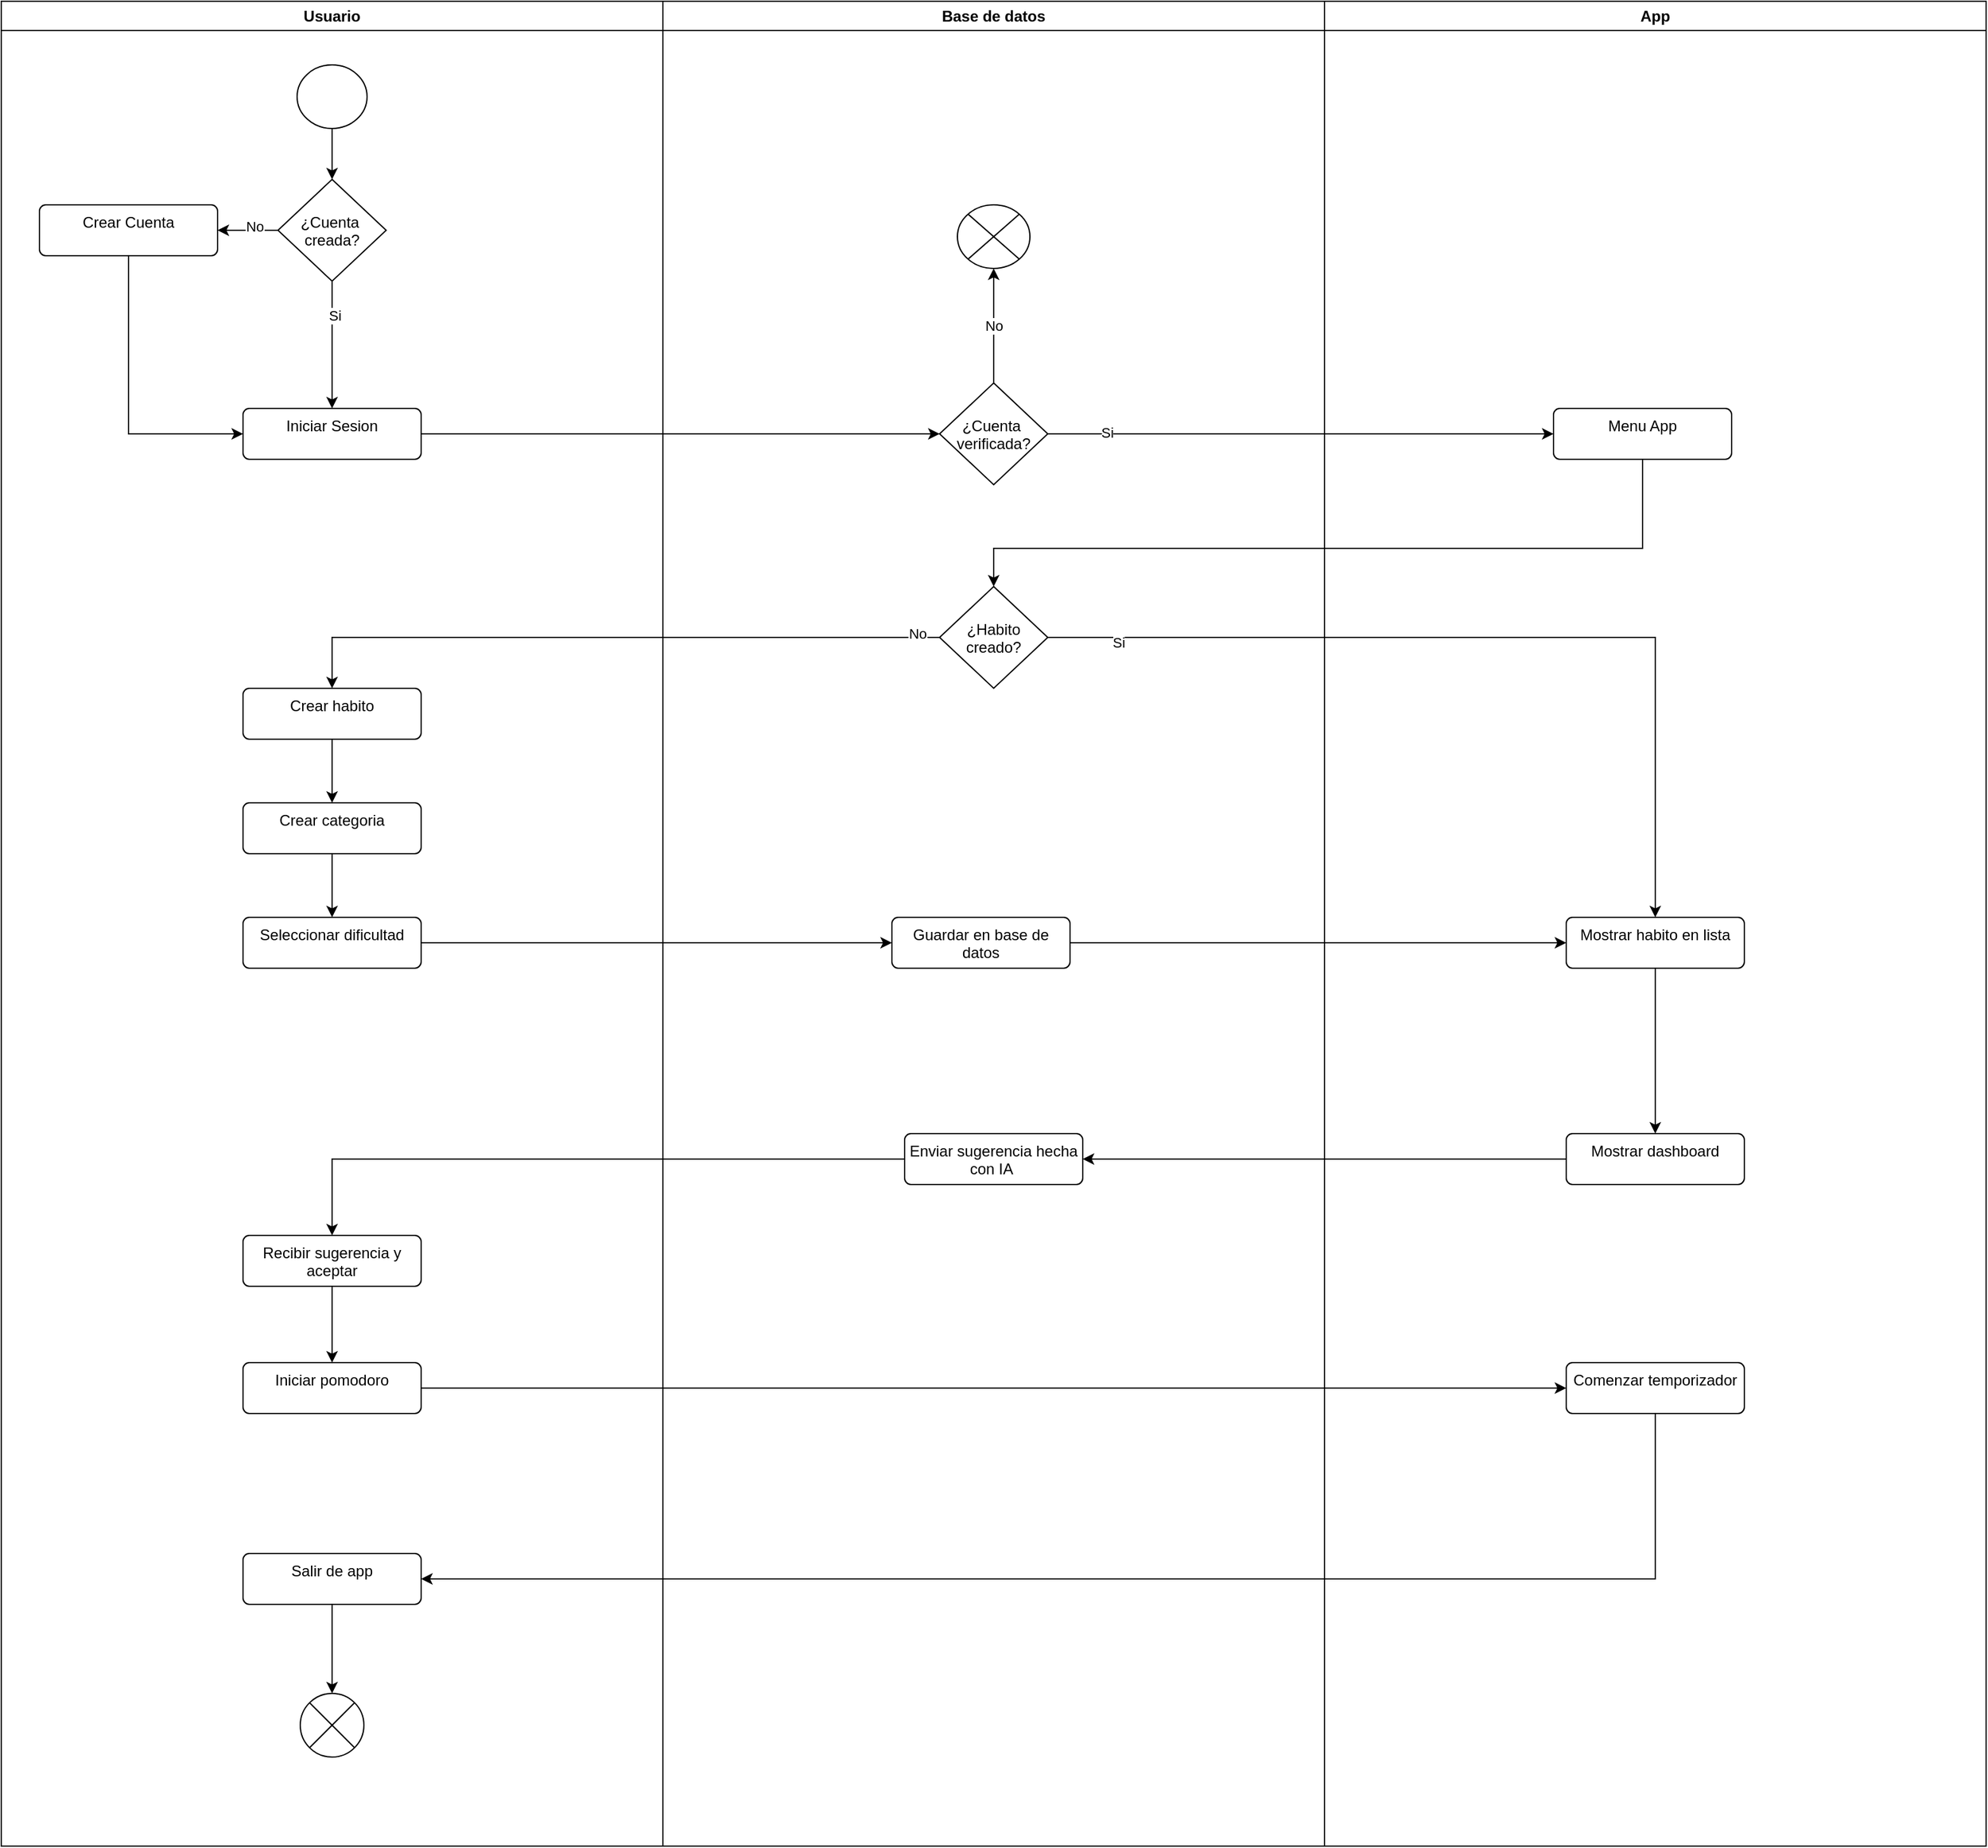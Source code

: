 <mxfile version="24.7.17">
  <diagram name="Page-1" id="CB2936_osHA1R2oFcFgb">
    <mxGraphModel grid="1" page="1" gridSize="10" guides="1" tooltips="1" connect="1" arrows="1" fold="1" pageScale="1" pageWidth="850" pageHeight="1100" math="0" shadow="0">
      <root>
        <mxCell id="0" />
        <mxCell id="1" parent="0" />
        <mxCell id="aov5soqvxYVlyX3A8pP1-3" value="Usuario" style="swimlane;whiteSpace=wrap;html=1;" vertex="1" parent="1">
          <mxGeometry x="-230" y="-100" width="520" height="1450" as="geometry" />
        </mxCell>
        <mxCell id="l6iJgMCDwVrJFgPdgeQh-7" style="edgeStyle=orthogonalEdgeStyle;rounded=0;orthogonalLoop=1;jettySize=auto;html=1;entryX=0.5;entryY=0;entryDx=0;entryDy=0;" edge="1" parent="aov5soqvxYVlyX3A8pP1-3" source="aov5soqvxYVlyX3A8pP1-6" target="l6iJgMCDwVrJFgPdgeQh-5">
          <mxGeometry relative="1" as="geometry" />
        </mxCell>
        <mxCell id="aov5soqvxYVlyX3A8pP1-6" value="" style="ellipse;" vertex="1" parent="aov5soqvxYVlyX3A8pP1-3">
          <mxGeometry x="232.5" y="50" width="55" height="50" as="geometry" />
        </mxCell>
        <mxCell id="aov5soqvxYVlyX3A8pP1-7" value="Iniciar Sesion" style="html=1;align=center;verticalAlign=top;rounded=1;absoluteArcSize=1;arcSize=10;dashed=0;whiteSpace=wrap;" vertex="1" parent="aov5soqvxYVlyX3A8pP1-3">
          <mxGeometry x="190" y="320" width="140" height="40" as="geometry" />
        </mxCell>
        <mxCell id="aov5soqvxYVlyX3A8pP1-20" style="edgeStyle=orthogonalEdgeStyle;rounded=0;orthogonalLoop=1;jettySize=auto;html=1;entryX=0.5;entryY=0;entryDx=0;entryDy=0;" edge="1" parent="aov5soqvxYVlyX3A8pP1-3" source="aov5soqvxYVlyX3A8pP1-17" target="aov5soqvxYVlyX3A8pP1-19">
          <mxGeometry relative="1" as="geometry" />
        </mxCell>
        <mxCell id="aov5soqvxYVlyX3A8pP1-17" value="Crear habito" style="html=1;align=center;verticalAlign=top;rounded=1;absoluteArcSize=1;arcSize=10;dashed=0;whiteSpace=wrap;" vertex="1" parent="aov5soqvxYVlyX3A8pP1-3">
          <mxGeometry x="190" y="540" width="140" height="40" as="geometry" />
        </mxCell>
        <mxCell id="aov5soqvxYVlyX3A8pP1-22" style="edgeStyle=orthogonalEdgeStyle;rounded=0;orthogonalLoop=1;jettySize=auto;html=1;entryX=0.5;entryY=0;entryDx=0;entryDy=0;" edge="1" parent="aov5soqvxYVlyX3A8pP1-3" source="aov5soqvxYVlyX3A8pP1-19" target="aov5soqvxYVlyX3A8pP1-21">
          <mxGeometry relative="1" as="geometry" />
        </mxCell>
        <mxCell id="aov5soqvxYVlyX3A8pP1-19" value="Crear categoria" style="html=1;align=center;verticalAlign=top;rounded=1;absoluteArcSize=1;arcSize=10;dashed=0;whiteSpace=wrap;" vertex="1" parent="aov5soqvxYVlyX3A8pP1-3">
          <mxGeometry x="190" y="630" width="140" height="40" as="geometry" />
        </mxCell>
        <mxCell id="aov5soqvxYVlyX3A8pP1-21" value="Seleccionar dificultad" style="html=1;align=center;verticalAlign=top;rounded=1;absoluteArcSize=1;arcSize=10;dashed=0;whiteSpace=wrap;" vertex="1" parent="aov5soqvxYVlyX3A8pP1-3">
          <mxGeometry x="190" y="720" width="140" height="40" as="geometry" />
        </mxCell>
        <mxCell id="aov5soqvxYVlyX3A8pP1-36" style="edgeStyle=orthogonalEdgeStyle;rounded=0;orthogonalLoop=1;jettySize=auto;html=1;entryX=0.5;entryY=0;entryDx=0;entryDy=0;" edge="1" parent="aov5soqvxYVlyX3A8pP1-3" source="aov5soqvxYVlyX3A8pP1-33" target="aov5soqvxYVlyX3A8pP1-35">
          <mxGeometry relative="1" as="geometry" />
        </mxCell>
        <mxCell id="aov5soqvxYVlyX3A8pP1-33" value="Recibir sugerencia y aceptar" style="html=1;align=center;verticalAlign=top;rounded=1;absoluteArcSize=1;arcSize=10;dashed=0;whiteSpace=wrap;" vertex="1" parent="aov5soqvxYVlyX3A8pP1-3">
          <mxGeometry x="190" y="970" width="140" height="40" as="geometry" />
        </mxCell>
        <mxCell id="aov5soqvxYVlyX3A8pP1-35" value="Iniciar pomodoro" style="html=1;align=center;verticalAlign=top;rounded=1;absoluteArcSize=1;arcSize=10;dashed=0;whiteSpace=wrap;" vertex="1" parent="aov5soqvxYVlyX3A8pP1-3">
          <mxGeometry x="190" y="1070" width="140" height="40" as="geometry" />
        </mxCell>
        <mxCell id="aov5soqvxYVlyX3A8pP1-47" style="edgeStyle=orthogonalEdgeStyle;rounded=0;orthogonalLoop=1;jettySize=auto;html=1;entryX=0.5;entryY=0;entryDx=0;entryDy=0;" edge="1" parent="aov5soqvxYVlyX3A8pP1-3" source="aov5soqvxYVlyX3A8pP1-44" target="aov5soqvxYVlyX3A8pP1-46">
          <mxGeometry relative="1" as="geometry" />
        </mxCell>
        <mxCell id="aov5soqvxYVlyX3A8pP1-44" value="Salir de app" style="html=1;align=center;verticalAlign=top;rounded=1;absoluteArcSize=1;arcSize=10;dashed=0;whiteSpace=wrap;" vertex="1" parent="aov5soqvxYVlyX3A8pP1-3">
          <mxGeometry x="190" y="1220" width="140" height="40" as="geometry" />
        </mxCell>
        <mxCell id="aov5soqvxYVlyX3A8pP1-46" value="" style="shape=sumEllipse;perimeter=ellipsePerimeter;html=1;backgroundOutline=1;" vertex="1" parent="aov5soqvxYVlyX3A8pP1-3">
          <mxGeometry x="235" y="1330" width="50" height="50" as="geometry" />
        </mxCell>
        <mxCell id="l6iJgMCDwVrJFgPdgeQh-6" style="edgeStyle=orthogonalEdgeStyle;rounded=0;orthogonalLoop=1;jettySize=auto;html=1;entryX=0.5;entryY=0;entryDx=0;entryDy=0;" edge="1" parent="aov5soqvxYVlyX3A8pP1-3" source="l6iJgMCDwVrJFgPdgeQh-5" target="aov5soqvxYVlyX3A8pP1-7">
          <mxGeometry relative="1" as="geometry" />
        </mxCell>
        <mxCell id="l6iJgMCDwVrJFgPdgeQh-8" value="Si" style="edgeLabel;html=1;align=center;verticalAlign=middle;resizable=0;points=[];" connectable="0" vertex="1" parent="l6iJgMCDwVrJFgPdgeQh-6">
          <mxGeometry x="-0.46" y="2" relative="1" as="geometry">
            <mxPoint as="offset" />
          </mxGeometry>
        </mxCell>
        <mxCell id="l6iJgMCDwVrJFgPdgeQh-10" style="edgeStyle=orthogonalEdgeStyle;rounded=0;orthogonalLoop=1;jettySize=auto;html=1;entryX=1;entryY=0.5;entryDx=0;entryDy=0;" edge="1" parent="aov5soqvxYVlyX3A8pP1-3" source="l6iJgMCDwVrJFgPdgeQh-5" target="l6iJgMCDwVrJFgPdgeQh-9">
          <mxGeometry relative="1" as="geometry" />
        </mxCell>
        <mxCell id="l6iJgMCDwVrJFgPdgeQh-12" value="No" style="edgeLabel;html=1;align=center;verticalAlign=middle;resizable=0;points=[];" connectable="0" vertex="1" parent="l6iJgMCDwVrJFgPdgeQh-10">
          <mxGeometry x="-0.263" y="-3" relative="1" as="geometry">
            <mxPoint x="-1" as="offset" />
          </mxGeometry>
        </mxCell>
        <mxCell id="l6iJgMCDwVrJFgPdgeQh-5" value="¿Cuenta &#xa;creada?" style="rhombus;" vertex="1" parent="aov5soqvxYVlyX3A8pP1-3">
          <mxGeometry x="217.5" y="140" width="85" height="80" as="geometry" />
        </mxCell>
        <mxCell id="l6iJgMCDwVrJFgPdgeQh-11" style="edgeStyle=orthogonalEdgeStyle;rounded=0;orthogonalLoop=1;jettySize=auto;html=1;entryX=0;entryY=0.5;entryDx=0;entryDy=0;" edge="1" parent="aov5soqvxYVlyX3A8pP1-3" source="l6iJgMCDwVrJFgPdgeQh-9" target="aov5soqvxYVlyX3A8pP1-7">
          <mxGeometry relative="1" as="geometry">
            <Array as="points">
              <mxPoint x="100" y="340" />
            </Array>
          </mxGeometry>
        </mxCell>
        <mxCell id="l6iJgMCDwVrJFgPdgeQh-9" value="Crear Cuenta" style="html=1;align=center;verticalAlign=top;rounded=1;absoluteArcSize=1;arcSize=10;dashed=0;whiteSpace=wrap;" vertex="1" parent="aov5soqvxYVlyX3A8pP1-3">
          <mxGeometry x="30" y="160" width="140" height="40" as="geometry" />
        </mxCell>
        <mxCell id="aov5soqvxYVlyX3A8pP1-4" value="Base de datos" style="swimlane;whiteSpace=wrap;html=1;startSize=23;" vertex="1" parent="1">
          <mxGeometry x="290" y="-100" width="520" height="1450" as="geometry" />
        </mxCell>
        <mxCell id="l6iJgMCDwVrJFgPdgeQh-3" style="edgeStyle=orthogonalEdgeStyle;rounded=0;orthogonalLoop=1;jettySize=auto;html=1;entryX=0.5;entryY=1;entryDx=0;entryDy=0;" edge="1" parent="aov5soqvxYVlyX3A8pP1-4" source="aov5soqvxYVlyX3A8pP1-9" target="l6iJgMCDwVrJFgPdgeQh-2">
          <mxGeometry relative="1" as="geometry" />
        </mxCell>
        <mxCell id="l6iJgMCDwVrJFgPdgeQh-4" value="No" style="edgeLabel;html=1;align=center;verticalAlign=middle;resizable=0;points=[];" connectable="0" vertex="1" parent="l6iJgMCDwVrJFgPdgeQh-3">
          <mxGeometry x="0.006" relative="1" as="geometry">
            <mxPoint as="offset" />
          </mxGeometry>
        </mxCell>
        <mxCell id="aov5soqvxYVlyX3A8pP1-9" value="¿Cuenta &#xa;verificada?" style="rhombus;" vertex="1" parent="aov5soqvxYVlyX3A8pP1-4">
          <mxGeometry x="217.5" y="300" width="85" height="80" as="geometry" />
        </mxCell>
        <mxCell id="l6iJgMCDwVrJFgPdgeQh-2" value="" style="shape=sumEllipse;perimeter=ellipsePerimeter;html=1;backgroundOutline=1;" vertex="1" parent="aov5soqvxYVlyX3A8pP1-4">
          <mxGeometry x="231.5" y="160" width="57" height="50" as="geometry" />
        </mxCell>
        <mxCell id="l6iJgMCDwVrJFgPdgeQh-13" value="¿Habito&#xa;creado?" style="rhombus;" vertex="1" parent="aov5soqvxYVlyX3A8pP1-4">
          <mxGeometry x="217.5" y="460" width="85" height="80" as="geometry" />
        </mxCell>
        <mxCell id="aov5soqvxYVlyX3A8pP1-23" value="Guardar en base de datos" style="html=1;align=center;verticalAlign=top;rounded=1;absoluteArcSize=1;arcSize=10;dashed=0;whiteSpace=wrap;" vertex="1" parent="aov5soqvxYVlyX3A8pP1-4">
          <mxGeometry x="180" y="720" width="140" height="40" as="geometry" />
        </mxCell>
        <mxCell id="aov5soqvxYVlyX3A8pP1-31" value="Enviar sugerencia hecha con IA&amp;nbsp;" style="html=1;align=center;verticalAlign=top;rounded=1;absoluteArcSize=1;arcSize=10;dashed=0;whiteSpace=wrap;" vertex="1" parent="aov5soqvxYVlyX3A8pP1-4">
          <mxGeometry x="190" y="890" width="140" height="40" as="geometry" />
        </mxCell>
        <mxCell id="aov5soqvxYVlyX3A8pP1-5" value="App" style="swimlane;whiteSpace=wrap;html=1;" vertex="1" parent="1">
          <mxGeometry x="810" y="-100" width="520" height="1450" as="geometry" />
        </mxCell>
        <mxCell id="aov5soqvxYVlyX3A8pP1-11" value="Menu App" style="html=1;align=center;verticalAlign=top;rounded=1;absoluteArcSize=1;arcSize=10;dashed=0;whiteSpace=wrap;" vertex="1" parent="aov5soqvxYVlyX3A8pP1-5">
          <mxGeometry x="180" y="320" width="140" height="40" as="geometry" />
        </mxCell>
        <mxCell id="aov5soqvxYVlyX3A8pP1-25" value="Mostrar habito en lista" style="html=1;align=center;verticalAlign=top;rounded=1;absoluteArcSize=1;arcSize=10;dashed=0;whiteSpace=wrap;" vertex="1" parent="aov5soqvxYVlyX3A8pP1-5">
          <mxGeometry x="190" y="720" width="140" height="40" as="geometry" />
        </mxCell>
        <mxCell id="aov5soqvxYVlyX3A8pP1-29" value="Mostrar dashboard" style="html=1;align=center;verticalAlign=top;rounded=1;absoluteArcSize=1;arcSize=10;dashed=0;whiteSpace=wrap;" vertex="1" parent="aov5soqvxYVlyX3A8pP1-5">
          <mxGeometry x="190" y="890" width="140" height="40" as="geometry" />
        </mxCell>
        <mxCell id="aov5soqvxYVlyX3A8pP1-30" style="edgeStyle=orthogonalEdgeStyle;rounded=0;orthogonalLoop=1;jettySize=auto;html=1;entryX=0.5;entryY=0;entryDx=0;entryDy=0;" edge="1" parent="aov5soqvxYVlyX3A8pP1-5" source="aov5soqvxYVlyX3A8pP1-25" target="aov5soqvxYVlyX3A8pP1-29">
          <mxGeometry relative="1" as="geometry" />
        </mxCell>
        <mxCell id="aov5soqvxYVlyX3A8pP1-37" value="Comenzar temporizador" style="html=1;align=center;verticalAlign=top;rounded=1;absoluteArcSize=1;arcSize=10;dashed=0;whiteSpace=wrap;" vertex="1" parent="aov5soqvxYVlyX3A8pP1-5">
          <mxGeometry x="190" y="1070" width="140" height="40" as="geometry" />
        </mxCell>
        <mxCell id="aov5soqvxYVlyX3A8pP1-10" style="edgeStyle=orthogonalEdgeStyle;rounded=0;orthogonalLoop=1;jettySize=auto;html=1;entryX=0;entryY=0.5;entryDx=0;entryDy=0;" edge="1" parent="1" source="aov5soqvxYVlyX3A8pP1-7" target="aov5soqvxYVlyX3A8pP1-9">
          <mxGeometry relative="1" as="geometry" />
        </mxCell>
        <mxCell id="aov5soqvxYVlyX3A8pP1-16" style="edgeStyle=orthogonalEdgeStyle;rounded=0;orthogonalLoop=1;jettySize=auto;html=1;entryX=0;entryY=0.5;entryDx=0;entryDy=0;" edge="1" parent="1" source="aov5soqvxYVlyX3A8pP1-9" target="aov5soqvxYVlyX3A8pP1-11">
          <mxGeometry relative="1" as="geometry" />
        </mxCell>
        <mxCell id="l6iJgMCDwVrJFgPdgeQh-1" value="Si" style="edgeLabel;html=1;align=center;verticalAlign=middle;resizable=0;points=[];" connectable="0" vertex="1" parent="aov5soqvxYVlyX3A8pP1-16">
          <mxGeometry x="-0.765" y="1" relative="1" as="geometry">
            <mxPoint as="offset" />
          </mxGeometry>
        </mxCell>
        <mxCell id="l6iJgMCDwVrJFgPdgeQh-14" style="edgeStyle=orthogonalEdgeStyle;rounded=0;orthogonalLoop=1;jettySize=auto;html=1;entryX=0.5;entryY=0;entryDx=0;entryDy=0;" edge="1" parent="1" source="l6iJgMCDwVrJFgPdgeQh-13" target="aov5soqvxYVlyX3A8pP1-17">
          <mxGeometry relative="1" as="geometry" />
        </mxCell>
        <mxCell id="l6iJgMCDwVrJFgPdgeQh-15" value="No" style="edgeLabel;html=1;align=center;verticalAlign=middle;resizable=0;points=[];" connectable="0" vertex="1" parent="l6iJgMCDwVrJFgPdgeQh-14">
          <mxGeometry x="-0.932" y="-3" relative="1" as="geometry">
            <mxPoint as="offset" />
          </mxGeometry>
        </mxCell>
        <mxCell id="aov5soqvxYVlyX3A8pP1-24" style="edgeStyle=orthogonalEdgeStyle;rounded=0;orthogonalLoop=1;jettySize=auto;html=1;entryX=0;entryY=0.5;entryDx=0;entryDy=0;" edge="1" parent="1" source="aov5soqvxYVlyX3A8pP1-21" target="aov5soqvxYVlyX3A8pP1-23">
          <mxGeometry relative="1" as="geometry" />
        </mxCell>
        <mxCell id="aov5soqvxYVlyX3A8pP1-26" style="edgeStyle=orthogonalEdgeStyle;rounded=0;orthogonalLoop=1;jettySize=auto;html=1;entryX=0;entryY=0.5;entryDx=0;entryDy=0;" edge="1" parent="1" source="aov5soqvxYVlyX3A8pP1-23" target="aov5soqvxYVlyX3A8pP1-25">
          <mxGeometry relative="1" as="geometry" />
        </mxCell>
        <mxCell id="l6iJgMCDwVrJFgPdgeQh-16" style="edgeStyle=orthogonalEdgeStyle;rounded=0;orthogonalLoop=1;jettySize=auto;html=1;entryX=0.5;entryY=0;entryDx=0;entryDy=0;" edge="1" parent="1" source="l6iJgMCDwVrJFgPdgeQh-13" target="aov5soqvxYVlyX3A8pP1-25">
          <mxGeometry relative="1" as="geometry" />
        </mxCell>
        <mxCell id="l6iJgMCDwVrJFgPdgeQh-18" value="Si" style="edgeLabel;html=1;align=center;verticalAlign=middle;resizable=0;points=[];" connectable="0" vertex="1" parent="l6iJgMCDwVrJFgPdgeQh-16">
          <mxGeometry x="-0.844" y="-4" relative="1" as="geometry">
            <mxPoint x="1" as="offset" />
          </mxGeometry>
        </mxCell>
        <mxCell id="l6iJgMCDwVrJFgPdgeQh-17" style="edgeStyle=orthogonalEdgeStyle;rounded=0;orthogonalLoop=1;jettySize=auto;html=1;" edge="1" parent="1" source="aov5soqvxYVlyX3A8pP1-11" target="l6iJgMCDwVrJFgPdgeQh-13">
          <mxGeometry relative="1" as="geometry">
            <Array as="points">
              <mxPoint x="1060" y="330" />
              <mxPoint x="550" y="330" />
            </Array>
          </mxGeometry>
        </mxCell>
        <mxCell id="aov5soqvxYVlyX3A8pP1-32" style="edgeStyle=orthogonalEdgeStyle;rounded=0;orthogonalLoop=1;jettySize=auto;html=1;entryX=1;entryY=0.5;entryDx=0;entryDy=0;" edge="1" parent="1" source="aov5soqvxYVlyX3A8pP1-29" target="aov5soqvxYVlyX3A8pP1-31">
          <mxGeometry relative="1" as="geometry" />
        </mxCell>
        <mxCell id="aov5soqvxYVlyX3A8pP1-34" style="edgeStyle=orthogonalEdgeStyle;rounded=0;orthogonalLoop=1;jettySize=auto;html=1;entryX=0.5;entryY=0;entryDx=0;entryDy=0;" edge="1" parent="1" source="aov5soqvxYVlyX3A8pP1-31" target="aov5soqvxYVlyX3A8pP1-33">
          <mxGeometry relative="1" as="geometry" />
        </mxCell>
        <mxCell id="aov5soqvxYVlyX3A8pP1-39" style="edgeStyle=orthogonalEdgeStyle;rounded=0;orthogonalLoop=1;jettySize=auto;html=1;entryX=0;entryY=0.5;entryDx=0;entryDy=0;" edge="1" parent="1" source="aov5soqvxYVlyX3A8pP1-35" target="aov5soqvxYVlyX3A8pP1-37">
          <mxGeometry relative="1" as="geometry" />
        </mxCell>
        <mxCell id="aov5soqvxYVlyX3A8pP1-45" style="edgeStyle=orthogonalEdgeStyle;rounded=0;orthogonalLoop=1;jettySize=auto;html=1;entryX=1;entryY=0.5;entryDx=0;entryDy=0;" edge="1" parent="1" source="aov5soqvxYVlyX3A8pP1-37" target="aov5soqvxYVlyX3A8pP1-44">
          <mxGeometry relative="1" as="geometry">
            <Array as="points">
              <mxPoint x="1070" y="1140" />
            </Array>
          </mxGeometry>
        </mxCell>
      </root>
    </mxGraphModel>
  </diagram>
</mxfile>
